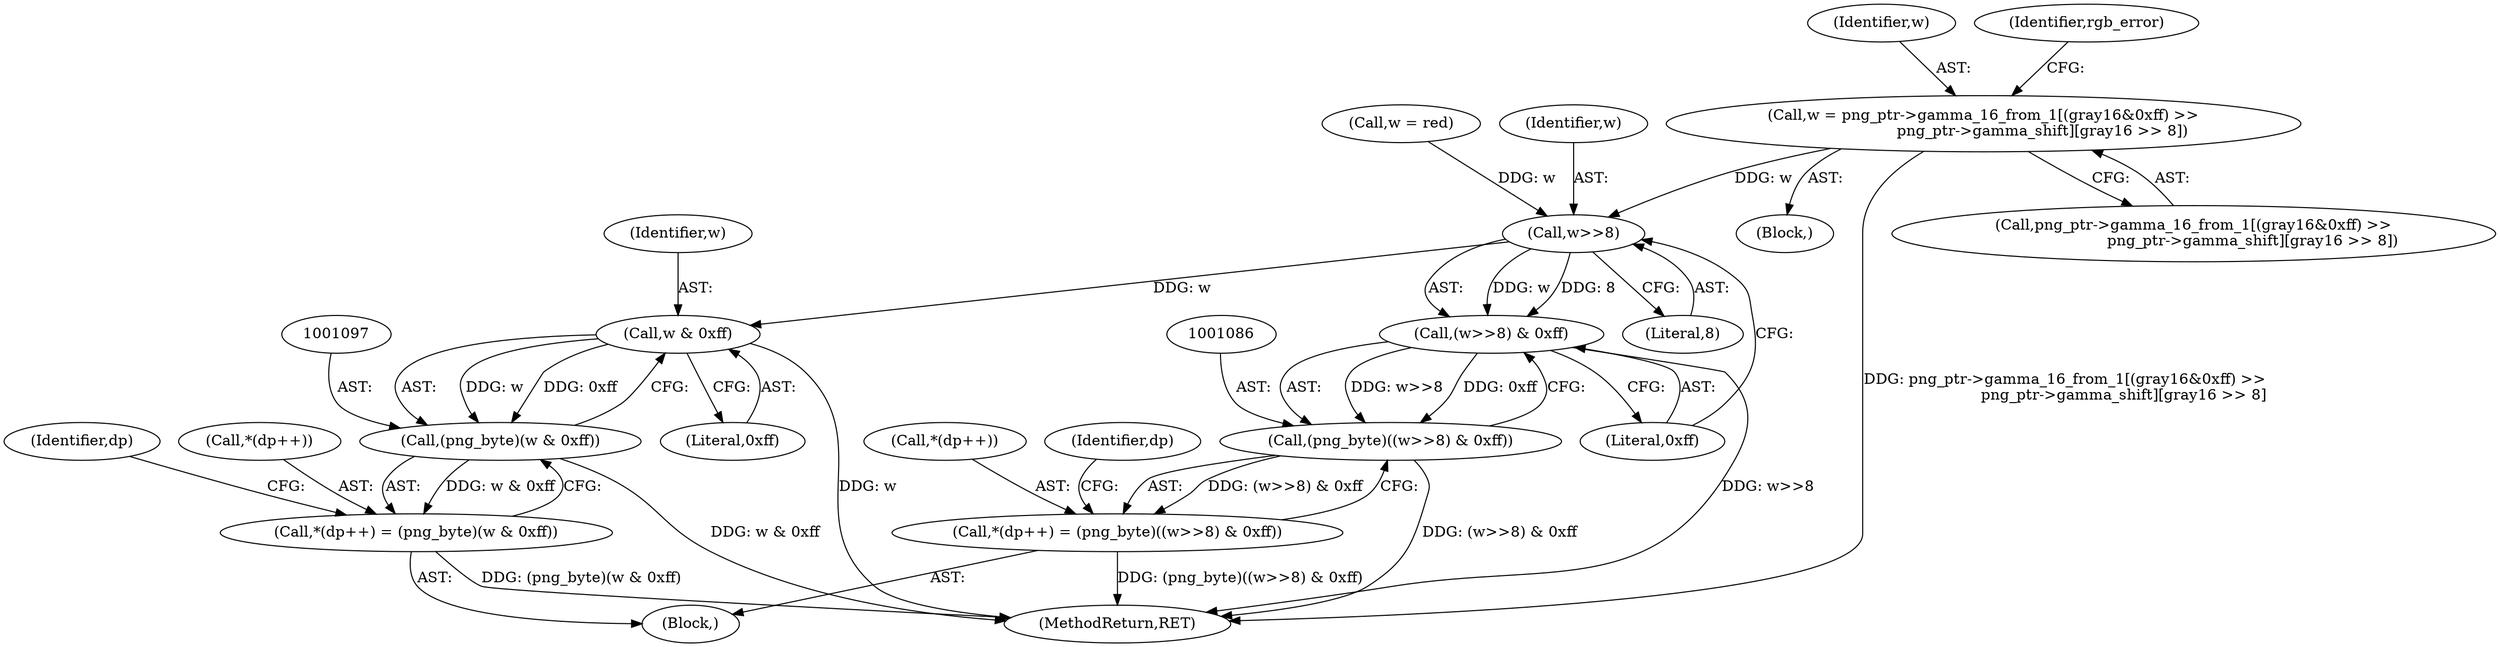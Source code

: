 digraph "0_Chrome_7f3d85b096f66870a15b37c2f40b219b2e292693_9@array" {
"1001061" [label="(Call,w = png_ptr->gamma_16_from_1[(gray16&0xff) >>\n                         png_ptr->gamma_shift][gray16 >> 8])"];
"1001088" [label="(Call,w>>8)"];
"1001087" [label="(Call,(w>>8) & 0xff)"];
"1001085" [label="(Call,(png_byte)((w>>8) & 0xff))"];
"1001081" [label="(Call,*(dp++) = (png_byte)((w>>8) & 0xff))"];
"1001098" [label="(Call,w & 0xff)"];
"1001096" [label="(Call,(png_byte)(w & 0xff))"];
"1001092" [label="(Call,*(dp++) = (png_byte)(w & 0xff))"];
"1001091" [label="(Literal,0xff)"];
"1001062" [label="(Identifier,w)"];
"1001100" [label="(Literal,0xff)"];
"1001081" [label="(Call,*(dp++) = (png_byte)((w>>8) & 0xff))"];
"1001098" [label="(Call,w & 0xff)"];
"1001096" [label="(Call,(png_byte)(w & 0xff))"];
"1001104" [label="(Identifier,dp)"];
"1001093" [label="(Call,*(dp++))"];
"1000984" [label="(Call,w = red)"];
"1001090" [label="(Literal,8)"];
"1001092" [label="(Call,*(dp++) = (png_byte)(w & 0xff))"];
"1001087" [label="(Call,(w>>8) & 0xff)"];
"1001088" [label="(Call,w>>8)"];
"1000988" [label="(Block,)"];
"1001085" [label="(Call,(png_byte)((w>>8) & 0xff))"];
"1001082" [label="(Call,*(dp++))"];
"1001079" [label="(Identifier,rgb_error)"];
"1001099" [label="(Identifier,w)"];
"1001285" [label="(MethodReturn,RET)"];
"1001063" [label="(Call,png_ptr->gamma_16_from_1[(gray16&0xff) >>\n                         png_ptr->gamma_shift][gray16 >> 8])"];
"1001089" [label="(Identifier,w)"];
"1001095" [label="(Identifier,dp)"];
"1000912" [label="(Block,)"];
"1001061" [label="(Call,w = png_ptr->gamma_16_from_1[(gray16&0xff) >>\n                         png_ptr->gamma_shift][gray16 >> 8])"];
"1001061" -> "1000988"  [label="AST: "];
"1001061" -> "1001063"  [label="CFG: "];
"1001062" -> "1001061"  [label="AST: "];
"1001063" -> "1001061"  [label="AST: "];
"1001079" -> "1001061"  [label="CFG: "];
"1001061" -> "1001285"  [label="DDG: png_ptr->gamma_16_from_1[(gray16&0xff) >>\n                         png_ptr->gamma_shift][gray16 >> 8]"];
"1001061" -> "1001088"  [label="DDG: w"];
"1001088" -> "1001087"  [label="AST: "];
"1001088" -> "1001090"  [label="CFG: "];
"1001089" -> "1001088"  [label="AST: "];
"1001090" -> "1001088"  [label="AST: "];
"1001091" -> "1001088"  [label="CFG: "];
"1001088" -> "1001087"  [label="DDG: w"];
"1001088" -> "1001087"  [label="DDG: 8"];
"1000984" -> "1001088"  [label="DDG: w"];
"1001088" -> "1001098"  [label="DDG: w"];
"1001087" -> "1001085"  [label="AST: "];
"1001087" -> "1001091"  [label="CFG: "];
"1001091" -> "1001087"  [label="AST: "];
"1001085" -> "1001087"  [label="CFG: "];
"1001087" -> "1001285"  [label="DDG: w>>8"];
"1001087" -> "1001085"  [label="DDG: w>>8"];
"1001087" -> "1001085"  [label="DDG: 0xff"];
"1001085" -> "1001081"  [label="AST: "];
"1001086" -> "1001085"  [label="AST: "];
"1001081" -> "1001085"  [label="CFG: "];
"1001085" -> "1001285"  [label="DDG: (w>>8) & 0xff"];
"1001085" -> "1001081"  [label="DDG: (w>>8) & 0xff"];
"1001081" -> "1000912"  [label="AST: "];
"1001082" -> "1001081"  [label="AST: "];
"1001095" -> "1001081"  [label="CFG: "];
"1001081" -> "1001285"  [label="DDG: (png_byte)((w>>8) & 0xff)"];
"1001098" -> "1001096"  [label="AST: "];
"1001098" -> "1001100"  [label="CFG: "];
"1001099" -> "1001098"  [label="AST: "];
"1001100" -> "1001098"  [label="AST: "];
"1001096" -> "1001098"  [label="CFG: "];
"1001098" -> "1001285"  [label="DDG: w"];
"1001098" -> "1001096"  [label="DDG: w"];
"1001098" -> "1001096"  [label="DDG: 0xff"];
"1001096" -> "1001092"  [label="AST: "];
"1001097" -> "1001096"  [label="AST: "];
"1001092" -> "1001096"  [label="CFG: "];
"1001096" -> "1001285"  [label="DDG: w & 0xff"];
"1001096" -> "1001092"  [label="DDG: w & 0xff"];
"1001092" -> "1000912"  [label="AST: "];
"1001093" -> "1001092"  [label="AST: "];
"1001104" -> "1001092"  [label="CFG: "];
"1001092" -> "1001285"  [label="DDG: (png_byte)(w & 0xff)"];
}
